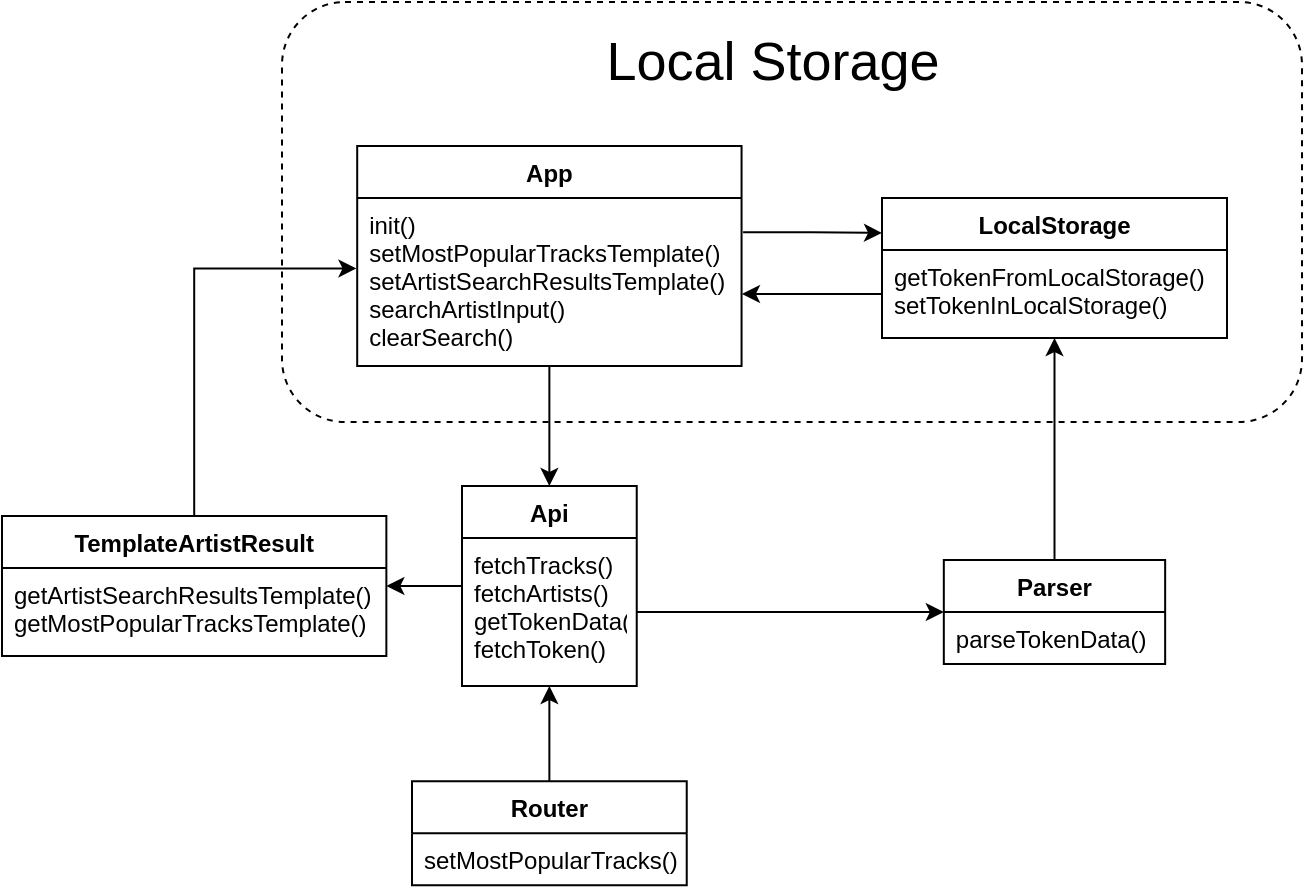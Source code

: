 <mxfile version="12.6.5" type="device"><diagram id="mv6KclyyqDFG-0ZnosBd" name="Page-1"><mxGraphModel dx="2518" dy="1670" grid="1" gridSize="10" guides="1" tooltips="1" connect="1" arrows="1" fold="1" page="1" pageScale="1" pageWidth="827" pageHeight="1169" math="0" shadow="0"><root><mxCell id="0"/><mxCell id="1" parent="0"/><mxCell id="7l3KBCihzfjVr8-qjm60-23" style="edgeStyle=orthogonalEdgeStyle;rounded=0;orthogonalLoop=1;jettySize=auto;html=1;" parent="1" source="7l3KBCihzfjVr8-qjm60-1" target="7l3KBCihzfjVr8-qjm60-7" edge="1"><mxGeometry relative="1" as="geometry"/></mxCell><mxCell id="7l3KBCihzfjVr8-qjm60-1" value="Api" style="swimlane;fontStyle=1;align=center;verticalAlign=top;childLayout=stackLayout;horizontal=1;startSize=26;horizontalStack=0;resizeParent=1;resizeParentMax=0;resizeLast=0;collapsible=1;marginBottom=0;" parent="1" vertex="1"><mxGeometry x="-1160" y="-148" width="87.37" height="100" as="geometry"/></mxCell><mxCell id="7l3KBCihzfjVr8-qjm60-2" value="fetchTracks()&#10;fetchArtists()&#10;getTokenData()&#10;fetchToken()" style="text;strokeColor=none;fillColor=none;align=left;verticalAlign=top;spacingLeft=4;spacingRight=4;overflow=hidden;rotatable=0;points=[[0,0.5],[1,0.5]];portConstraint=eastwest;" parent="7l3KBCihzfjVr8-qjm60-1" vertex="1"><mxGeometry y="26" width="87.37" height="74" as="geometry"/></mxCell><mxCell id="7l3KBCihzfjVr8-qjm60-26" style="edgeStyle=orthogonalEdgeStyle;rounded=0;orthogonalLoop=1;jettySize=auto;html=1;" parent="1" source="7l3KBCihzfjVr8-qjm60-5" target="7l3KBCihzfjVr8-qjm60-1" edge="1"><mxGeometry relative="1" as="geometry"/></mxCell><mxCell id="7l3KBCihzfjVr8-qjm60-5" value="Router" style="swimlane;fontStyle=1;align=center;verticalAlign=top;childLayout=stackLayout;horizontal=1;startSize=26;horizontalStack=0;resizeParent=1;resizeParentMax=0;resizeLast=0;collapsible=1;marginBottom=0;" parent="1" vertex="1"><mxGeometry x="-1185.0" y="-0.33" width="137.37" height="52" as="geometry"/></mxCell><mxCell id="7l3KBCihzfjVr8-qjm60-6" value="setMostPopularTracks()" style="text;strokeColor=none;fillColor=none;align=left;verticalAlign=top;spacingLeft=4;spacingRight=4;overflow=hidden;rotatable=0;points=[[0,0.5],[1,0.5]];portConstraint=eastwest;" parent="7l3KBCihzfjVr8-qjm60-5" vertex="1"><mxGeometry y="26" width="137.37" height="26" as="geometry"/></mxCell><mxCell id="7l3KBCihzfjVr8-qjm60-24" style="edgeStyle=orthogonalEdgeStyle;rounded=0;orthogonalLoop=1;jettySize=auto;html=1;entryX=-0.002;entryY=0.419;entryDx=0;entryDy=0;entryPerimeter=0;" parent="1" source="7l3KBCihzfjVr8-qjm60-7" target="7l3KBCihzfjVr8-qjm60-10" edge="1"><mxGeometry relative="1" as="geometry"/></mxCell><mxCell id="7l3KBCihzfjVr8-qjm60-7" value="TemplateArtistResult" style="swimlane;fontStyle=1;align=center;verticalAlign=top;childLayout=stackLayout;horizontal=1;startSize=26;horizontalStack=0;resizeParent=1;resizeParentMax=0;resizeLast=0;collapsible=1;marginBottom=0;" parent="1" vertex="1"><mxGeometry x="-1390" y="-133" width="192.18" height="70" as="geometry"/></mxCell><mxCell id="7l3KBCihzfjVr8-qjm60-8" value="getArtistSearchResultsTemplate()&#10;getMostPopularTracksTemplate()" style="text;strokeColor=none;fillColor=none;align=left;verticalAlign=top;spacingLeft=4;spacingRight=4;overflow=hidden;rotatable=0;points=[[0,0.5],[1,0.5]];portConstraint=eastwest;" parent="7l3KBCihzfjVr8-qjm60-7" vertex="1"><mxGeometry y="26" width="192.18" height="44" as="geometry"/></mxCell><mxCell id="7l3KBCihzfjVr8-qjm60-20" style="edgeStyle=orthogonalEdgeStyle;rounded=0;orthogonalLoop=1;jettySize=auto;html=1;entryX=0.5;entryY=0;entryDx=0;entryDy=0;" parent="1" source="7l3KBCihzfjVr8-qjm60-9" target="7l3KBCihzfjVr8-qjm60-1" edge="1"><mxGeometry relative="1" as="geometry"/></mxCell><mxCell id="7l3KBCihzfjVr8-qjm60-9" value="App" style="swimlane;fontStyle=1;align=center;verticalAlign=top;childLayout=stackLayout;horizontal=1;startSize=26;horizontalStack=0;resizeParent=1;resizeParentMax=0;resizeLast=0;collapsible=1;marginBottom=0;" parent="1" vertex="1"><mxGeometry x="-1212.4" y="-318" width="192.18" height="110" as="geometry"/></mxCell><mxCell id="7l3KBCihzfjVr8-qjm60-10" value="init()&#10;setMostPopularTracksTemplate()&#10;setArtistSearchResultsTemplate()&#10;searchArtistInput()&#10;clearSearch()" style="text;strokeColor=none;fillColor=none;align=left;verticalAlign=top;spacingLeft=4;spacingRight=4;overflow=hidden;rotatable=0;points=[[0,0.5],[1,0.5]];portConstraint=eastwest;" parent="7l3KBCihzfjVr8-qjm60-9" vertex="1"><mxGeometry y="26" width="192.18" height="84" as="geometry"/></mxCell><mxCell id="7l3KBCihzfjVr8-qjm60-14" value="LocalStorage" style="swimlane;fontStyle=1;align=center;verticalAlign=top;childLayout=stackLayout;horizontal=1;startSize=26;horizontalStack=0;resizeParent=1;resizeParentMax=0;resizeLast=0;collapsible=1;marginBottom=0;" parent="1" vertex="1"><mxGeometry x="-950" y="-292" width="172.5" height="70" as="geometry"/></mxCell><mxCell id="7l3KBCihzfjVr8-qjm60-15" value="getTokenFromLocalStorage()&#10;setTokenInLocalStorage()" style="text;strokeColor=none;fillColor=none;align=left;verticalAlign=top;spacingLeft=4;spacingRight=4;overflow=hidden;rotatable=0;points=[[0,0.5],[1,0.5]];portConstraint=eastwest;" parent="7l3KBCihzfjVr8-qjm60-14" vertex="1"><mxGeometry y="26" width="172.5" height="44" as="geometry"/></mxCell><mxCell id="7l3KBCihzfjVr8-qjm60-19" style="edgeStyle=orthogonalEdgeStyle;rounded=0;orthogonalLoop=1;jettySize=auto;html=1;entryX=0.5;entryY=1;entryDx=0;entryDy=0;" parent="1" source="7l3KBCihzfjVr8-qjm60-16" target="7l3KBCihzfjVr8-qjm60-14" edge="1"><mxGeometry relative="1" as="geometry"/></mxCell><mxCell id="7l3KBCihzfjVr8-qjm60-16" value="Parser" style="swimlane;fontStyle=1;align=center;verticalAlign=top;childLayout=stackLayout;horizontal=1;startSize=26;horizontalStack=0;resizeParent=1;resizeParentMax=0;resizeLast=0;collapsible=1;marginBottom=0;" parent="1" vertex="1"><mxGeometry x="-919.09" y="-111" width="110.67" height="52" as="geometry"/></mxCell><mxCell id="7l3KBCihzfjVr8-qjm60-17" value="parseTokenData()" style="text;strokeColor=none;fillColor=none;align=left;verticalAlign=top;spacingLeft=4;spacingRight=4;overflow=hidden;rotatable=0;points=[[0,0.5],[1,0.5]];portConstraint=eastwest;" parent="7l3KBCihzfjVr8-qjm60-16" vertex="1"><mxGeometry y="26" width="110.67" height="26" as="geometry"/></mxCell><mxCell id="7l3KBCihzfjVr8-qjm60-18" style="edgeStyle=orthogonalEdgeStyle;rounded=0;orthogonalLoop=1;jettySize=auto;html=1;entryX=0;entryY=0.5;entryDx=0;entryDy=0;exitX=1;exitY=0.5;exitDx=0;exitDy=0;" parent="1" source="7l3KBCihzfjVr8-qjm60-2" target="7l3KBCihzfjVr8-qjm60-16" edge="1"><mxGeometry relative="1" as="geometry"/></mxCell><mxCell id="7l3KBCihzfjVr8-qjm60-27" style="edgeStyle=orthogonalEdgeStyle;rounded=0;orthogonalLoop=1;jettySize=auto;html=1;entryX=0;entryY=0.25;entryDx=0;entryDy=0;exitX=1.004;exitY=0.204;exitDx=0;exitDy=0;exitPerimeter=0;" parent="1" source="7l3KBCihzfjVr8-qjm60-10" target="7l3KBCihzfjVr8-qjm60-14" edge="1"><mxGeometry relative="1" as="geometry"/></mxCell><mxCell id="7l3KBCihzfjVr8-qjm60-28" style="edgeStyle=orthogonalEdgeStyle;rounded=0;orthogonalLoop=1;jettySize=auto;html=1;entryX=1.001;entryY=0.571;entryDx=0;entryDy=0;entryPerimeter=0;" parent="1" source="7l3KBCihzfjVr8-qjm60-15" target="7l3KBCihzfjVr8-qjm60-10" edge="1"><mxGeometry relative="1" as="geometry"/></mxCell><mxCell id="7l3KBCihzfjVr8-qjm60-29" value="" style="rounded=1;whiteSpace=wrap;html=1;fillColor=none;dashed=1;" parent="1" vertex="1"><mxGeometry x="-1250" y="-390" width="510" height="210" as="geometry"/></mxCell><mxCell id="7l3KBCihzfjVr8-qjm60-30" value="Local Storage" style="text;html=1;align=center;verticalAlign=middle;resizable=0;points=[];autosize=1;fontSize=27;" parent="1" vertex="1"><mxGeometry x="-1095" y="-380" width="180" height="40" as="geometry"/></mxCell></root></mxGraphModel></diagram></mxfile>